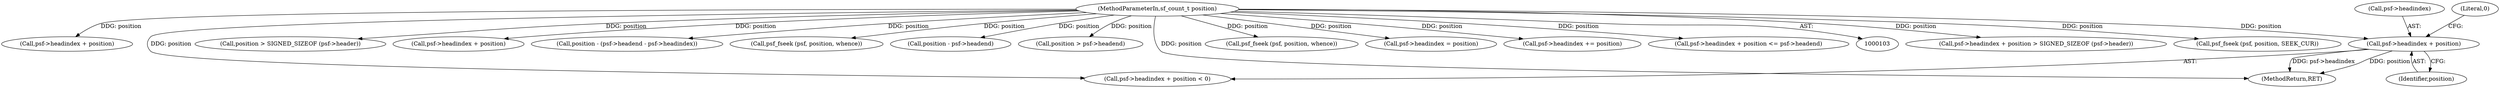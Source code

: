 digraph "0_libsndfile_708e996c87c5fae77b104ccfeb8f6db784c32074_14@pointer" {
"1000159" [label="(Call,psf->headindex + position)"];
"1000105" [label="(MethodParameterIn,sf_count_t position)"];
"1000199" [label="(Call,psf->headindex + position > SIGNED_SIZEOF (psf->header))"];
"1000217" [label="(Call,psf_fseek (psf, position, SEEK_CUR))"];
"1000183" [label="(Call,psf->headindex + position)"];
"1000158" [label="(Call,psf->headindex + position < 0)"];
"1000113" [label="(Call,position > SIGNED_SIZEOF (psf->header))"];
"1000200" [label="(Call,psf->headindex + position)"];
"1000163" [label="(Identifier,position)"];
"1000160" [label="(Call,psf->headindex)"];
"1000235" [label="(Call,position - (psf->headend - psf->headindex))"];
"1000159" [label="(Call,psf->headindex + position)"];
"1000105" [label="(MethodParameterIn,sf_count_t position)"];
"1000120" [label="(Call,psf_fseek (psf, position, whence))"];
"1000144" [label="(Call,position - psf->headend)"];
"1000126" [label="(Call,position > psf->headend)"];
"1000260" [label="(MethodReturn,RET)"];
"1000176" [label="(Call,psf_fseek (psf, position, whence))"];
"1000150" [label="(Call,psf->headindex = position)"];
"1000192" [label="(Call,psf->headindex += position)"];
"1000164" [label="(Literal,0)"];
"1000182" [label="(Call,psf->headindex + position <= psf->headend)"];
"1000159" -> "1000158"  [label="AST: "];
"1000159" -> "1000163"  [label="CFG: "];
"1000160" -> "1000159"  [label="AST: "];
"1000163" -> "1000159"  [label="AST: "];
"1000164" -> "1000159"  [label="CFG: "];
"1000159" -> "1000260"  [label="DDG: psf->headindex"];
"1000159" -> "1000260"  [label="DDG: position"];
"1000105" -> "1000159"  [label="DDG: position"];
"1000105" -> "1000103"  [label="AST: "];
"1000105" -> "1000260"  [label="DDG: position"];
"1000105" -> "1000113"  [label="DDG: position"];
"1000105" -> "1000120"  [label="DDG: position"];
"1000105" -> "1000126"  [label="DDG: position"];
"1000105" -> "1000144"  [label="DDG: position"];
"1000105" -> "1000150"  [label="DDG: position"];
"1000105" -> "1000158"  [label="DDG: position"];
"1000105" -> "1000176"  [label="DDG: position"];
"1000105" -> "1000182"  [label="DDG: position"];
"1000105" -> "1000183"  [label="DDG: position"];
"1000105" -> "1000192"  [label="DDG: position"];
"1000105" -> "1000199"  [label="DDG: position"];
"1000105" -> "1000200"  [label="DDG: position"];
"1000105" -> "1000217"  [label="DDG: position"];
"1000105" -> "1000235"  [label="DDG: position"];
}
